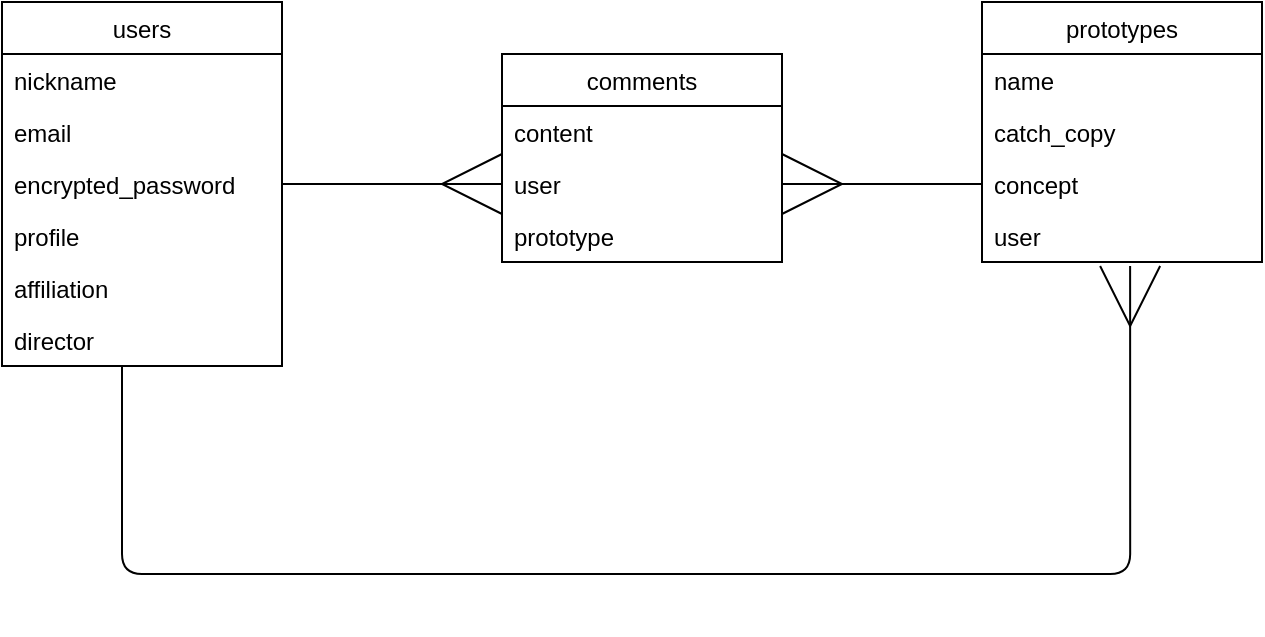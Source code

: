 <mxfile>
    <diagram id="saeO_Vv5CNv24HB1aU65" name="ページ1">
        <mxGraphModel dx="824" dy="548" grid="1" gridSize="10" guides="1" tooltips="1" connect="1" arrows="1" fold="1" page="1" pageScale="1" pageWidth="827" pageHeight="1169" math="0" shadow="0">
            <root>
                <mxCell id="0"/>
                <mxCell id="1" parent="0"/>
                <mxCell id="k-FG-M_mwxFrj_bWRqf1-63" style="edgeStyle=orthogonalEdgeStyle;rounded=1;orthogonalLoop=1;jettySize=auto;html=1;entryX=0;entryY=0.5;entryDx=0;entryDy=0;startArrow=none;startFill=0;endArrow=ERmany;endFill=0;startSize=28;endSize=28;" parent="1" source="2" target="k-FG-M_mwxFrj_bWRqf1-12" edge="1">
                    <mxGeometry relative="1" as="geometry"/>
                </mxCell>
                <mxCell id="k-FG-M_mwxFrj_bWRqf1-64" style="edgeStyle=orthogonalEdgeStyle;rounded=1;orthogonalLoop=1;jettySize=auto;html=1;entryX=0.529;entryY=1.077;entryDx=0;entryDy=0;entryPerimeter=0;startArrow=none;startFill=0;endArrow=ERmany;endFill=0;startSize=28;endSize=28;" parent="1" source="2" target="k-FG-M_mwxFrj_bWRqf1-21" edge="1">
                    <mxGeometry relative="1" as="geometry">
                        <Array as="points">
                            <mxPoint x="140" y="520"/>
                            <mxPoint x="644" y="520"/>
                        </Array>
                    </mxGeometry>
                </mxCell>
                <mxCell id="2" value="users" style="swimlane;fontStyle=0;childLayout=stackLayout;horizontal=1;startSize=26;horizontalStack=0;resizeParent=1;resizeParentMax=0;resizeLast=0;collapsible=1;marginBottom=0;" parent="1" vertex="1">
                    <mxGeometry x="80" y="234" width="140" height="182" as="geometry">
                        <mxRectangle x="140" y="240" width="50" height="26" as="alternateBounds"/>
                    </mxGeometry>
                </mxCell>
                <mxCell id="TqMgOA5lKctlU5t8daE9-9" value="nickname" style="text;strokeColor=none;fillColor=none;align=left;verticalAlign=top;spacingLeft=4;spacingRight=4;overflow=hidden;rotatable=0;points=[[0,0.5],[1,0.5]];portConstraint=eastwest;" parent="2" vertex="1">
                    <mxGeometry y="26" width="140" height="26" as="geometry"/>
                </mxCell>
                <mxCell id="3" value="email" style="text;strokeColor=none;fillColor=none;align=left;verticalAlign=top;spacingLeft=4;spacingRight=4;overflow=hidden;rotatable=0;points=[[0,0.5],[1,0.5]];portConstraint=eastwest;" parent="2" vertex="1">
                    <mxGeometry y="52" width="140" height="26" as="geometry"/>
                </mxCell>
                <mxCell id="4" value="encrypted_password" style="text;strokeColor=none;fillColor=none;align=left;verticalAlign=top;spacingLeft=4;spacingRight=4;overflow=hidden;rotatable=0;points=[[0,0.5],[1,0.5]];portConstraint=eastwest;" parent="2" vertex="1">
                    <mxGeometry y="78" width="140" height="26" as="geometry"/>
                </mxCell>
                <mxCell id="k-FG-M_mwxFrj_bWRqf1-22" value="profile" style="text;strokeColor=none;fillColor=none;align=left;verticalAlign=top;spacingLeft=4;spacingRight=4;overflow=hidden;rotatable=0;points=[[0,0.5],[1,0.5]];portConstraint=eastwest;" parent="2" vertex="1">
                    <mxGeometry y="104" width="140" height="26" as="geometry"/>
                </mxCell>
                <mxCell id="k-FG-M_mwxFrj_bWRqf1-23" value="affiliation" style="text;strokeColor=none;fillColor=none;align=left;verticalAlign=top;spacingLeft=4;spacingRight=4;overflow=hidden;rotatable=0;points=[[0,0.5],[1,0.5]];portConstraint=eastwest;" parent="2" vertex="1">
                    <mxGeometry y="130" width="140" height="26" as="geometry"/>
                </mxCell>
                <mxCell id="k-FG-M_mwxFrj_bWRqf1-24" value="director" style="text;strokeColor=none;fillColor=none;align=left;verticalAlign=top;spacingLeft=4;spacingRight=4;overflow=hidden;rotatable=0;points=[[0,0.5],[1,0.5]];portConstraint=eastwest;" parent="2" vertex="1">
                    <mxGeometry y="156" width="140" height="26" as="geometry"/>
                </mxCell>
                <mxCell id="6" value="prototypes" style="swimlane;fontStyle=0;childLayout=stackLayout;horizontal=1;startSize=26;horizontalStack=0;resizeParent=1;resizeParentMax=0;resizeLast=0;collapsible=1;marginBottom=0;" parent="1" vertex="1">
                    <mxGeometry x="570" y="234" width="140" height="130" as="geometry">
                        <mxRectangle x="370" y="240" width="120" height="26" as="alternateBounds"/>
                    </mxGeometry>
                </mxCell>
                <mxCell id="7" value="name" style="text;strokeColor=none;fillColor=none;align=left;verticalAlign=top;spacingLeft=4;spacingRight=4;overflow=hidden;rotatable=0;points=[[0,0.5],[1,0.5]];portConstraint=eastwest;" parent="6" vertex="1">
                    <mxGeometry y="26" width="140" height="26" as="geometry"/>
                </mxCell>
                <mxCell id="8" value="catch_copy" style="text;strokeColor=none;fillColor=none;align=left;verticalAlign=top;spacingLeft=4;spacingRight=4;overflow=hidden;rotatable=0;points=[[0,0.5],[1,0.5]];portConstraint=eastwest;" parent="6" vertex="1">
                    <mxGeometry y="52" width="140" height="26" as="geometry"/>
                </mxCell>
                <mxCell id="k-FG-M_mwxFrj_bWRqf1-19" value="concept" style="text;strokeColor=none;fillColor=none;align=left;verticalAlign=top;spacingLeft=4;spacingRight=4;overflow=hidden;rotatable=0;points=[[0,0.5],[1,0.5]];portConstraint=eastwest;" parent="6" vertex="1">
                    <mxGeometry y="78" width="140" height="26" as="geometry"/>
                </mxCell>
                <mxCell id="k-FG-M_mwxFrj_bWRqf1-21" value="user" style="text;strokeColor=none;fillColor=none;align=left;verticalAlign=top;spacingLeft=4;spacingRight=4;overflow=hidden;rotatable=0;points=[[0,0.5],[1,0.5]];portConstraint=eastwest;" parent="6" vertex="1">
                    <mxGeometry y="104" width="140" height="26" as="geometry"/>
                </mxCell>
                <mxCell id="k-FG-M_mwxFrj_bWRqf1-10" value="comments" style="swimlane;fontStyle=0;childLayout=stackLayout;horizontal=1;startSize=26;horizontalStack=0;resizeParent=1;resizeParentMax=0;resizeLast=0;collapsible=1;marginBottom=0;" parent="1" vertex="1">
                    <mxGeometry x="330" y="260" width="140" height="104" as="geometry"/>
                </mxCell>
                <mxCell id="k-FG-M_mwxFrj_bWRqf1-11" value="content" style="text;strokeColor=none;fillColor=none;align=left;verticalAlign=top;spacingLeft=4;spacingRight=4;overflow=hidden;rotatable=0;points=[[0,0.5],[1,0.5]];portConstraint=eastwest;" parent="k-FG-M_mwxFrj_bWRqf1-10" vertex="1">
                    <mxGeometry y="26" width="140" height="26" as="geometry"/>
                </mxCell>
                <mxCell id="k-FG-M_mwxFrj_bWRqf1-12" value="user" style="text;strokeColor=none;fillColor=none;align=left;verticalAlign=top;spacingLeft=4;spacingRight=4;overflow=hidden;rotatable=0;points=[[0,0.5],[1,0.5]];portConstraint=eastwest;" parent="k-FG-M_mwxFrj_bWRqf1-10" vertex="1">
                    <mxGeometry y="52" width="140" height="26" as="geometry"/>
                </mxCell>
                <mxCell id="k-FG-M_mwxFrj_bWRqf1-13" value="prototype" style="text;strokeColor=none;fillColor=none;align=left;verticalAlign=top;spacingLeft=4;spacingRight=4;overflow=hidden;rotatable=0;points=[[0,0.5],[1,0.5]];portConstraint=eastwest;" parent="k-FG-M_mwxFrj_bWRqf1-10" vertex="1">
                    <mxGeometry y="78" width="140" height="26" as="geometry"/>
                </mxCell>
                <mxCell id="k-FG-M_mwxFrj_bWRqf1-62" style="edgeStyle=orthogonalEdgeStyle;rounded=1;orthogonalLoop=1;jettySize=auto;html=1;exitX=1;exitY=0.5;exitDx=0;exitDy=0;entryX=0;entryY=0.5;entryDx=0;entryDy=0;startArrow=ERmany;startFill=0;endArrow=none;endFill=0;startSize=28;endSize=28;" parent="1" source="k-FG-M_mwxFrj_bWRqf1-12" target="k-FG-M_mwxFrj_bWRqf1-19" edge="1">
                    <mxGeometry relative="1" as="geometry"/>
                </mxCell>
            </root>
        </mxGraphModel>
    </diagram>
</mxfile>